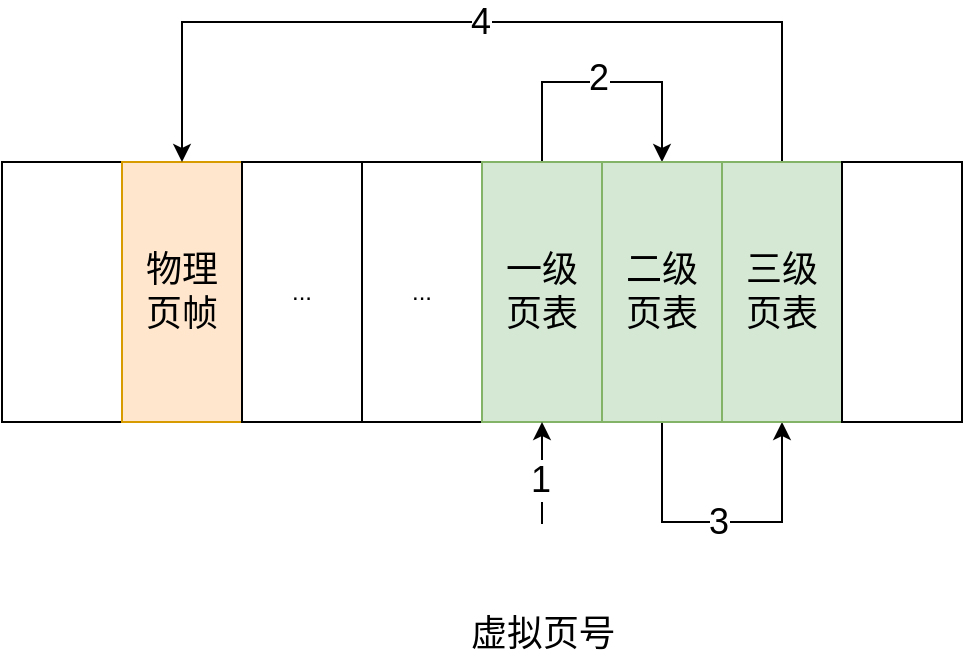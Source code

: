 <mxfile version="18.0.5" type="github">
  <diagram id="u-8d7k68cKM8uF-CMaQ-" name="Page-1">
    <mxGraphModel dx="1247" dy="841" grid="1" gridSize="10" guides="1" tooltips="1" connect="1" arrows="1" fold="1" page="1" pageScale="1" pageWidth="827" pageHeight="1169" math="0" shadow="0">
      <root>
        <mxCell id="0" />
        <mxCell id="1" parent="0" />
        <mxCell id="US2xPwQ7wRUIvqG-spL2-1" value="" style="rounded=0;whiteSpace=wrap;html=1;" vertex="1" parent="1">
          <mxGeometry x="140" y="270" width="60" height="130" as="geometry" />
        </mxCell>
        <mxCell id="US2xPwQ7wRUIvqG-spL2-2" value="&lt;font style=&quot;font-size: 18px;&quot;&gt;物理&lt;br&gt;页帧&lt;/font&gt;" style="rounded=0;whiteSpace=wrap;html=1;fillColor=#ffe6cc;strokeColor=#d79b00;" vertex="1" parent="1">
          <mxGeometry x="200" y="270" width="60" height="130" as="geometry" />
        </mxCell>
        <mxCell id="US2xPwQ7wRUIvqG-spL2-3" value="..." style="rounded=0;whiteSpace=wrap;html=1;" vertex="1" parent="1">
          <mxGeometry x="260" y="270" width="60" height="130" as="geometry" />
        </mxCell>
        <mxCell id="US2xPwQ7wRUIvqG-spL2-4" value="..." style="rounded=0;whiteSpace=wrap;html=1;" vertex="1" parent="1">
          <mxGeometry x="320" y="270" width="60" height="130" as="geometry" />
        </mxCell>
        <mxCell id="US2xPwQ7wRUIvqG-spL2-13" style="edgeStyle=orthogonalEdgeStyle;rounded=0;orthogonalLoop=1;jettySize=auto;html=1;exitX=0.5;exitY=0;exitDx=0;exitDy=0;entryX=0.5;entryY=0;entryDx=0;entryDy=0;fontSize=18;" edge="1" parent="1" source="US2xPwQ7wRUIvqG-spL2-5" target="US2xPwQ7wRUIvqG-spL2-6">
          <mxGeometry relative="1" as="geometry">
            <Array as="points">
              <mxPoint x="410" y="230" />
              <mxPoint x="470" y="230" />
            </Array>
          </mxGeometry>
        </mxCell>
        <mxCell id="US2xPwQ7wRUIvqG-spL2-14" value="2" style="edgeLabel;html=1;align=center;verticalAlign=middle;resizable=0;points=[];fontSize=18;" vertex="1" connectable="0" parent="US2xPwQ7wRUIvqG-spL2-13">
          <mxGeometry x="-0.029" y="2" relative="1" as="geometry">
            <mxPoint as="offset" />
          </mxGeometry>
        </mxCell>
        <mxCell id="US2xPwQ7wRUIvqG-spL2-5" value="&lt;font style=&quot;font-size: 18px;&quot;&gt;一级&lt;br&gt;页表&lt;/font&gt;" style="rounded=0;whiteSpace=wrap;html=1;fillColor=#d5e8d4;strokeColor=#82b366;" vertex="1" parent="1">
          <mxGeometry x="380" y="270" width="60" height="130" as="geometry" />
        </mxCell>
        <mxCell id="US2xPwQ7wRUIvqG-spL2-15" style="edgeStyle=orthogonalEdgeStyle;rounded=0;orthogonalLoop=1;jettySize=auto;html=1;exitX=0.5;exitY=1;exitDx=0;exitDy=0;entryX=0.5;entryY=1;entryDx=0;entryDy=0;fontSize=18;" edge="1" parent="1" source="US2xPwQ7wRUIvqG-spL2-6" target="US2xPwQ7wRUIvqG-spL2-7">
          <mxGeometry relative="1" as="geometry">
            <Array as="points">
              <mxPoint x="470" y="450" />
              <mxPoint x="530" y="450" />
            </Array>
          </mxGeometry>
        </mxCell>
        <mxCell id="US2xPwQ7wRUIvqG-spL2-16" value="3" style="edgeLabel;html=1;align=center;verticalAlign=middle;resizable=0;points=[];fontSize=18;" vertex="1" connectable="0" parent="US2xPwQ7wRUIvqG-spL2-15">
          <mxGeometry x="-0.025" relative="1" as="geometry">
            <mxPoint as="offset" />
          </mxGeometry>
        </mxCell>
        <mxCell id="US2xPwQ7wRUIvqG-spL2-6" value="&lt;font style=&quot;font-size: 18px;&quot;&gt;二级&lt;br&gt;页表&lt;/font&gt;" style="rounded=0;whiteSpace=wrap;html=1;fillColor=#d5e8d4;strokeColor=#82b366;" vertex="1" parent="1">
          <mxGeometry x="440" y="270" width="60" height="130" as="geometry" />
        </mxCell>
        <mxCell id="US2xPwQ7wRUIvqG-spL2-17" style="edgeStyle=orthogonalEdgeStyle;rounded=0;orthogonalLoop=1;jettySize=auto;html=1;exitX=0.5;exitY=0;exitDx=0;exitDy=0;entryX=0.5;entryY=0;entryDx=0;entryDy=0;fontSize=18;" edge="1" parent="1" source="US2xPwQ7wRUIvqG-spL2-7" target="US2xPwQ7wRUIvqG-spL2-2">
          <mxGeometry relative="1" as="geometry">
            <Array as="points">
              <mxPoint x="530" y="200" />
              <mxPoint x="230" y="200" />
            </Array>
          </mxGeometry>
        </mxCell>
        <mxCell id="US2xPwQ7wRUIvqG-spL2-18" value="4" style="edgeLabel;html=1;align=center;verticalAlign=middle;resizable=0;points=[];fontSize=18;" vertex="1" connectable="0" parent="US2xPwQ7wRUIvqG-spL2-17">
          <mxGeometry x="0.004" relative="1" as="geometry">
            <mxPoint as="offset" />
          </mxGeometry>
        </mxCell>
        <mxCell id="US2xPwQ7wRUIvqG-spL2-7" value="&lt;font style=&quot;font-size: 18px;&quot;&gt;三级&lt;br&gt;页表&lt;/font&gt;" style="rounded=0;whiteSpace=wrap;html=1;fillColor=#d5e8d4;strokeColor=#82b366;" vertex="1" parent="1">
          <mxGeometry x="500" y="270" width="60" height="130" as="geometry" />
        </mxCell>
        <mxCell id="US2xPwQ7wRUIvqG-spL2-8" value="" style="rounded=0;whiteSpace=wrap;html=1;" vertex="1" parent="1">
          <mxGeometry x="560" y="270" width="60" height="130" as="geometry" />
        </mxCell>
        <mxCell id="US2xPwQ7wRUIvqG-spL2-11" style="edgeStyle=orthogonalEdgeStyle;rounded=0;orthogonalLoop=1;jettySize=auto;html=1;exitX=0.5;exitY=0;exitDx=0;exitDy=0;entryX=0.5;entryY=1;entryDx=0;entryDy=0;" edge="1" parent="1" source="US2xPwQ7wRUIvqG-spL2-9" target="US2xPwQ7wRUIvqG-spL2-5">
          <mxGeometry relative="1" as="geometry" />
        </mxCell>
        <mxCell id="US2xPwQ7wRUIvqG-spL2-12" value="&lt;font style=&quot;font-size: 18px;&quot;&gt;1&lt;/font&gt;" style="edgeLabel;html=1;align=center;verticalAlign=middle;resizable=0;points=[];" vertex="1" connectable="0" parent="US2xPwQ7wRUIvqG-spL2-11">
          <mxGeometry x="0.1" y="1" relative="1" as="geometry">
            <mxPoint y="6" as="offset" />
          </mxGeometry>
        </mxCell>
        <mxCell id="US2xPwQ7wRUIvqG-spL2-9" value="" style="shape=image;html=1;verticalAlign=top;verticalLabelPosition=bottom;labelBackgroundColor=#ffffff;imageAspect=0;aspect=fixed;image=https://cdn1.iconfinder.com/data/icons/computer-hardware-hand-drawn-vol-1/52/ram__hardware__memory__memorycard__electronics__chip__technology-128.png" vertex="1" parent="1">
          <mxGeometry x="387.5" y="451" width="45" height="45" as="geometry" />
        </mxCell>
        <mxCell id="US2xPwQ7wRUIvqG-spL2-10" value="&lt;font style=&quot;font-size: 18px;&quot;&gt;虚拟页号&lt;/font&gt;" style="text;html=1;align=center;verticalAlign=middle;resizable=0;points=[];autosize=1;strokeColor=none;fillColor=none;" vertex="1" parent="1">
          <mxGeometry x="365" y="496" width="90" height="20" as="geometry" />
        </mxCell>
      </root>
    </mxGraphModel>
  </diagram>
</mxfile>
